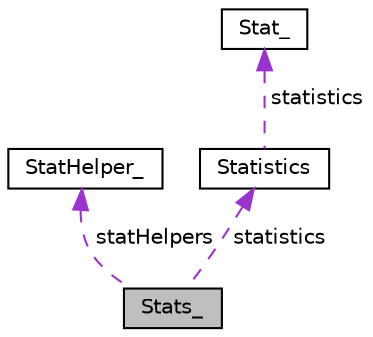 digraph "Stats_"
{
 // LATEX_PDF_SIZE
  edge [fontname="Helvetica",fontsize="10",labelfontname="Helvetica",labelfontsize="10"];
  node [fontname="Helvetica",fontsize="10",shape=record];
  Node1 [label="Stats_",height=0.2,width=0.4,color="black", fillcolor="grey75", style="filled", fontcolor="black",tooltip=" "];
  Node2 -> Node1 [dir="back",color="darkorchid3",fontsize="10",style="dashed",label=" statHelpers" ];
  Node2 [label="StatHelper_",height=0.2,width=0.4,color="black", fillcolor="white", style="filled",URL="$struct_stat_helper__.html",tooltip=" "];
  Node3 -> Node1 [dir="back",color="darkorchid3",fontsize="10",style="dashed",label=" statistics" ];
  Node3 [label="Statistics",height=0.2,width=0.4,color="black", fillcolor="white", style="filled",URL="$struct_statistics.html",tooltip=" "];
  Node4 -> Node3 [dir="back",color="darkorchid3",fontsize="10",style="dashed",label=" statistics" ];
  Node4 [label="Stat_",height=0.2,width=0.4,color="black", fillcolor="white", style="filled",URL="$struct_stat__.html",tooltip=" "];
}
